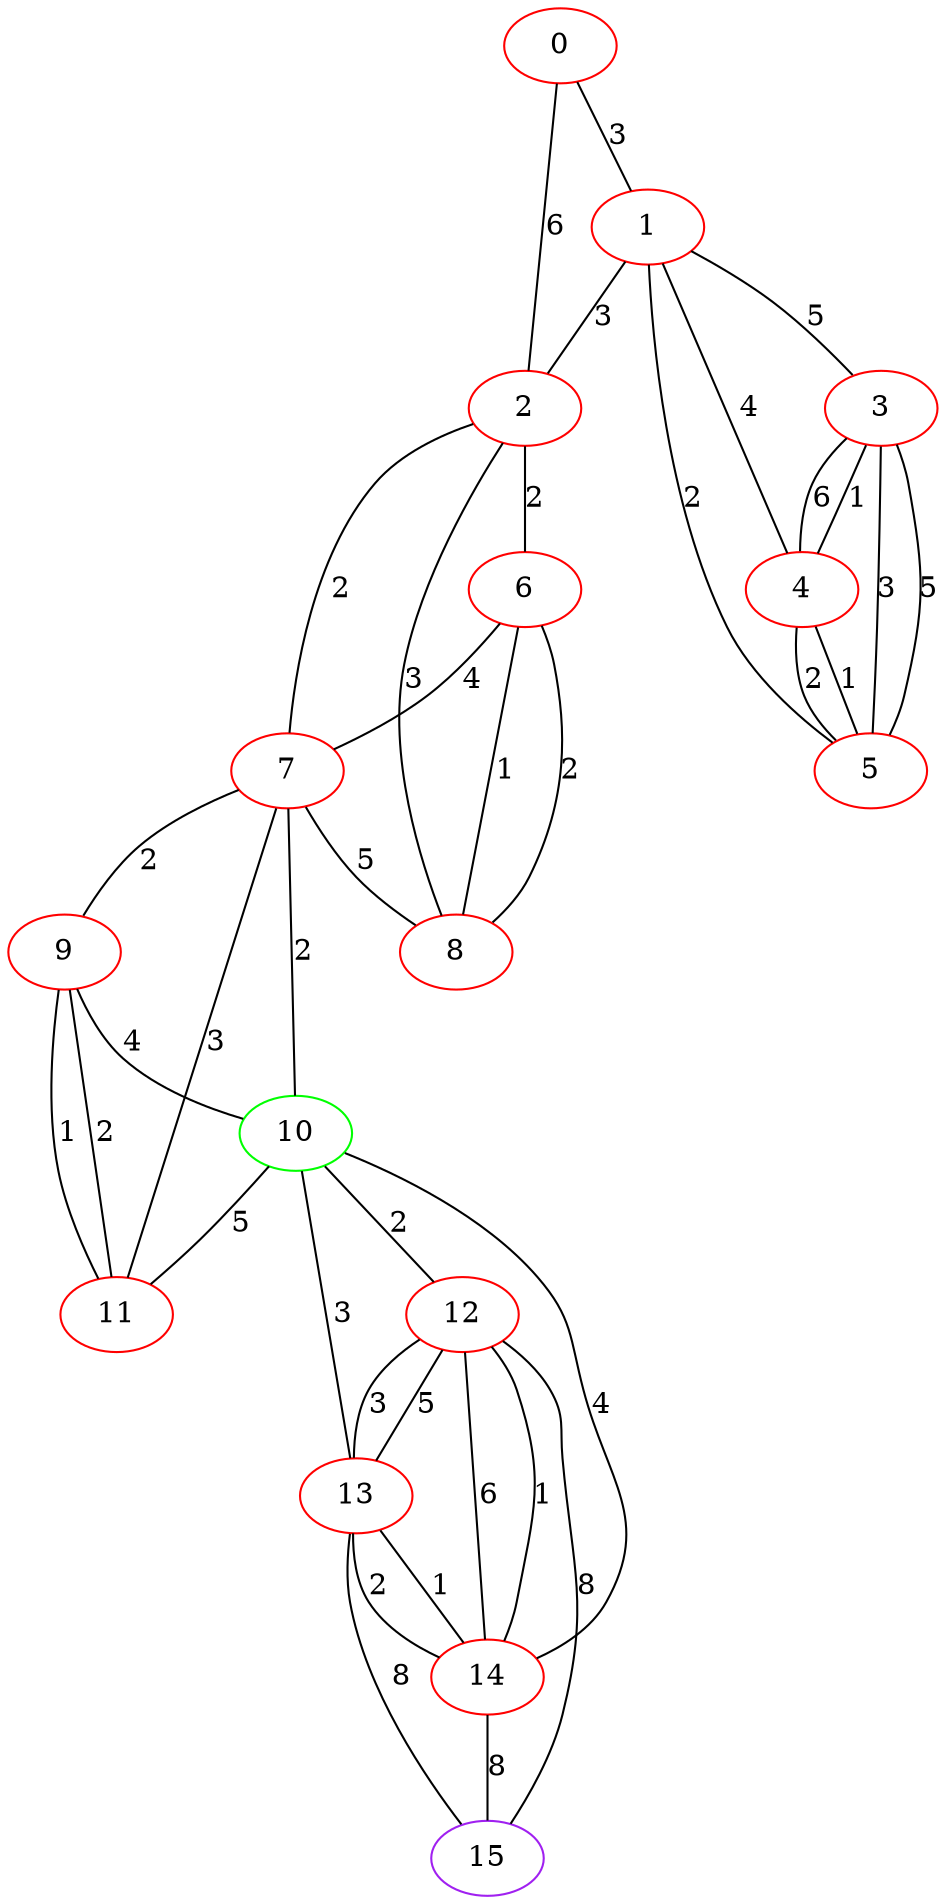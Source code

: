 graph "" {
0 [color=red, weight=1];
1 [color=red, weight=1];
2 [color=red, weight=1];
3 [color=red, weight=1];
4 [color=red, weight=1];
5 [color=red, weight=1];
6 [color=red, weight=1];
7 [color=red, weight=1];
8 [color=red, weight=1];
9 [color=red, weight=1];
10 [color=green, weight=2];
11 [color=red, weight=1];
12 [color=red, weight=1];
13 [color=red, weight=1];
14 [color=red, weight=1];
15 [color=purple, weight=4];
0 -- 1  [key=0, label=3];
0 -- 2  [key=0, label=6];
1 -- 2  [key=0, label=3];
1 -- 3  [key=0, label=5];
1 -- 4  [key=0, label=4];
1 -- 5  [key=0, label=2];
2 -- 8  [key=0, label=3];
2 -- 6  [key=0, label=2];
2 -- 7  [key=0, label=2];
3 -- 4  [key=0, label=1];
3 -- 4  [key=1, label=6];
3 -- 5  [key=0, label=3];
3 -- 5  [key=1, label=5];
4 -- 5  [key=0, label=2];
4 -- 5  [key=1, label=1];
6 -- 8  [key=0, label=2];
6 -- 8  [key=1, label=1];
6 -- 7  [key=0, label=4];
7 -- 8  [key=0, label=5];
7 -- 9  [key=0, label=2];
7 -- 10  [key=0, label=2];
7 -- 11  [key=0, label=3];
9 -- 10  [key=0, label=4];
9 -- 11  [key=0, label=2];
9 -- 11  [key=1, label=1];
10 -- 11  [key=0, label=5];
10 -- 12  [key=0, label=2];
10 -- 13  [key=0, label=3];
10 -- 14  [key=0, label=4];
12 -- 13  [key=0, label=3];
12 -- 13  [key=1, label=5];
12 -- 14  [key=0, label=1];
12 -- 14  [key=1, label=6];
12 -- 15  [key=0, label=8];
13 -- 14  [key=0, label=2];
13 -- 14  [key=1, label=1];
13 -- 15  [key=0, label=8];
14 -- 15  [key=0, label=8];
}
